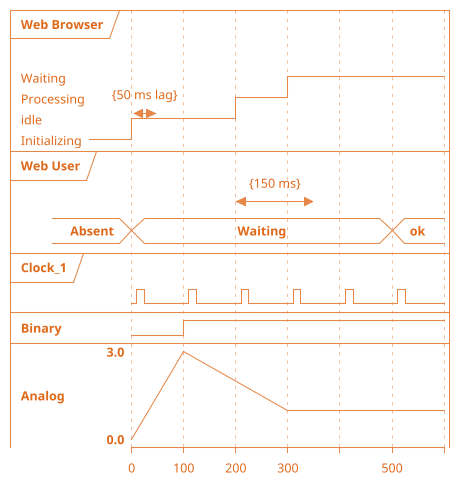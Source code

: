 ' Do not edit
' Theme Gallery
' autogenerated by script
'
@startuml
!theme superhero-outline
robust  "Web Browser" as WB
concise "Web User"    as WU
clock   "Clock_1"     as C1 with period 100 pulse 15 offset 10
binary  "Binary"      as B
analog  "Analog"      as A

WB is Initializing
WU is Absent

@WB
0 is idle
+200 is Processing
+100 is Waiting
WB@0 <-> @50 : {50 ms lag}

@WU
0 is Waiting
+500 is ok
@200 <-> @+150 : {150 ms}

@B
100 is high

@A
0 is 0
100 is 3
300 is 1

@enduml
